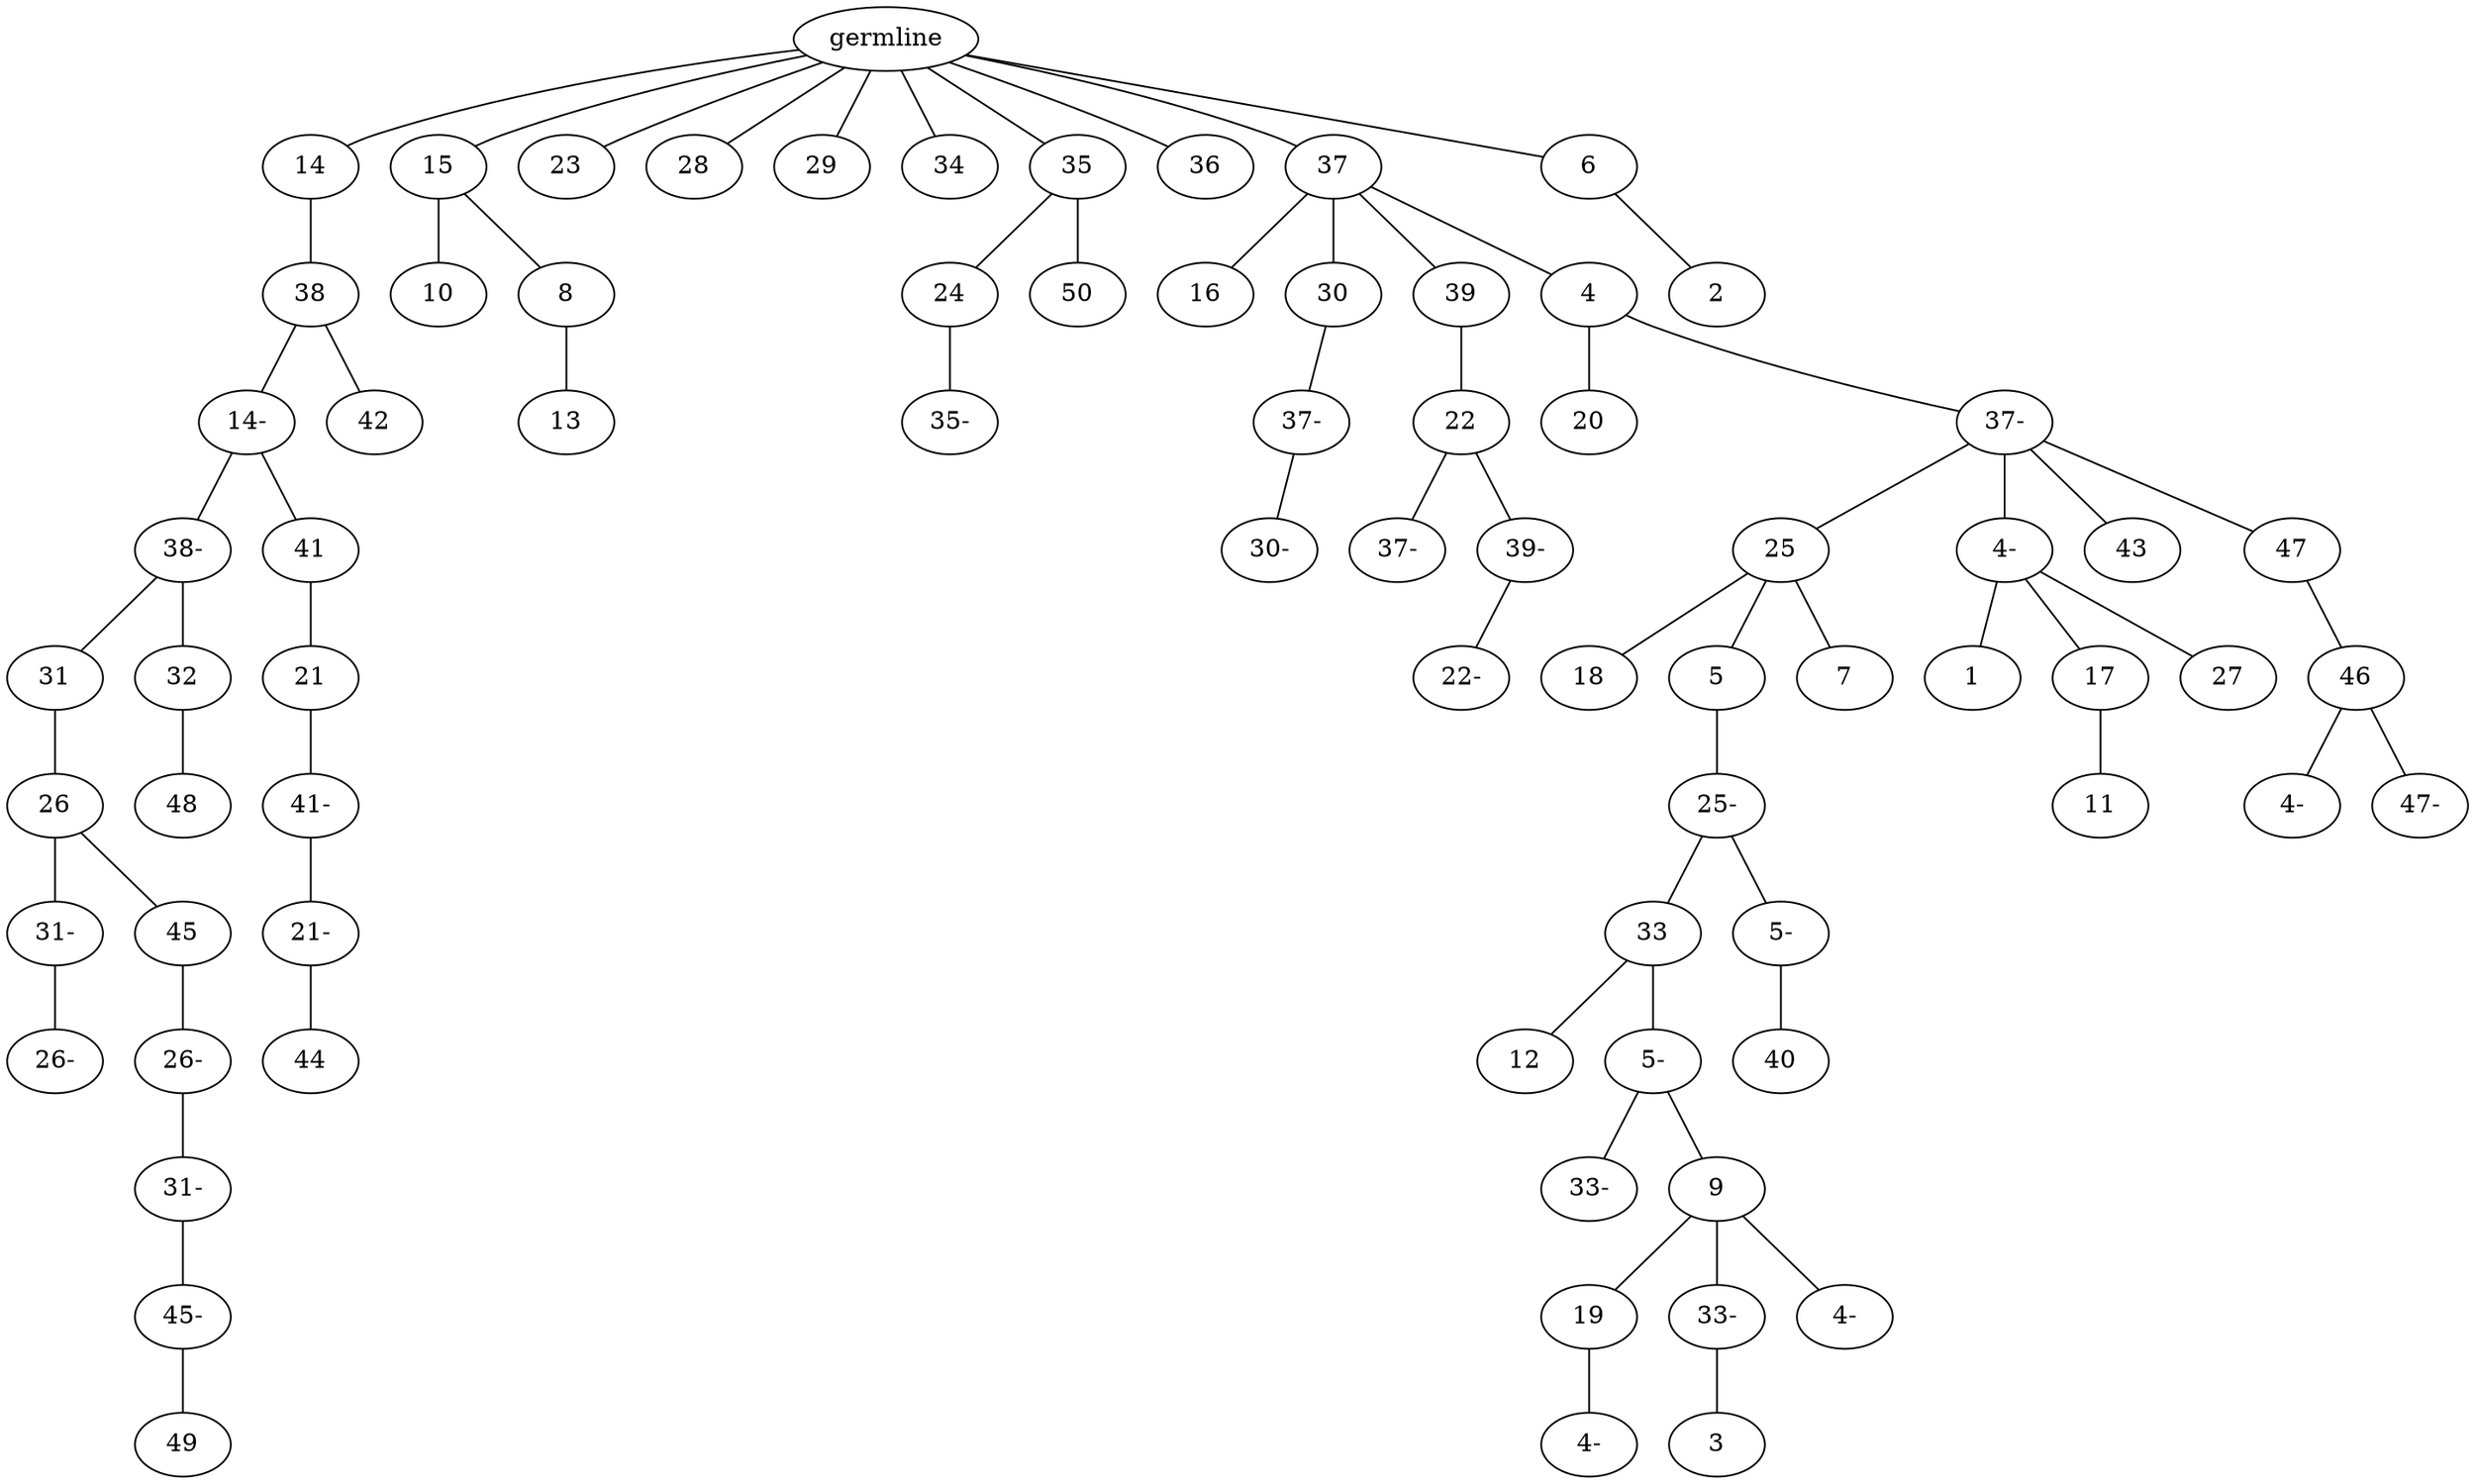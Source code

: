 graph tree {
    "140564574724048" [label="germline"];
    "140564574104016" [label="14"];
    "140564574103392" [label="38"];
    "140564574036368" [label="14-"];
    "140564574038672" [label="38-"];
    "140564574038336" [label="31"];
    "140564574038240" [label="26"];
    "140564574037040" [label="31-"];
    "140564574069184" [label="26-"];
    "140564574038432" [label="45"];
    "140564574070912" [label="26-"];
    "140564574070864" [label="31-"];
    "140564574068800" [label="45-"];
    "140564574069808" [label="49"];
    "140564574039248" [label="32"];
    "140564574037760" [label="48"];
    "140564574036080" [label="41"];
    "140564574039728" [label="21"];
    "140564574069760" [label="41-"];
    "140564574072784" [label="21-"];
    "140564574069568" [label="44"];
    "140564574036944" [label="42"];
    "140564574104064" [label="15"];
    "140564574038288" [label="10"];
    "140564574037520" [label="8"];
    "140564574037328" [label="13"];
    "140564574105408" [label="23"];
    "140564574104688" [label="28"];
    "140564574102480" [label="29"];
    "140564574038000" [label="34"];
    "140564574036272" [label="35"];
    "140564574071248" [label="24"];
    "140564574071344" [label="35-"];
    "140564574072736" [label="50"];
    "140564574038624" [label="36"];
    "140564574071824" [label="37"];
    "140564574069088" [label="16"];
    "140564574072208" [label="30"];
    "140564574070624" [label="37-"];
    "140564574072688" [label="30-"];
    "140564574071680" [label="39"];
    "140564574070480" [label="22"];
    "140564574072304" [label="37-"];
    "140564574070336" [label="39-"];
    "140564574071872" [label="22-"];
    "140564574070960" [label="4"];
    "140564574071488" [label="20"];
    "140564574069952" [label="37-"];
    "140564574071152" [label="25"];
    "140564574070240" [label="18"];
    "140564574069856" [label="5"];
    "140564573204432" [label="25-"];
    "140564573204048" [label="33"];
    "140564573201984" [label="12"];
    "140564573204144" [label="5-"];
    "140564573202272" [label="33-"];
    "140564573202896" [label="9"];
    "140564573201840" [label="19"];
    "140564574027936" [label="4-"];
    "140564573200736" [label="33-"];
    "140564573203520" [label="3"];
    "140564573203376" [label="4-"];
    "140564573202320" [label="5-"];
    "140564573202512" [label="40"];
    "140564574069328" [label="7"];
    "140564574070288" [label="4-"];
    "140564573204096" [label="1"];
    "140564573201408" [label="17"];
    "140564573203616" [label="11"];
    "140564573204240" [label="27"];
    "140564574068896" [label="43"];
    "140564574069136" [label="47"];
    "140564573200592" [label="46"];
    "140564573204336" [label="4-"];
    "140564573201360" [label="47-"];
    "140564574069232" [label="6"];
    "140564574070768" [label="2"];
    "140564574724048" -- "140564574104016";
    "140564574724048" -- "140564574104064";
    "140564574724048" -- "140564574105408";
    "140564574724048" -- "140564574104688";
    "140564574724048" -- "140564574102480";
    "140564574724048" -- "140564574038000";
    "140564574724048" -- "140564574036272";
    "140564574724048" -- "140564574038624";
    "140564574724048" -- "140564574071824";
    "140564574724048" -- "140564574069232";
    "140564574104016" -- "140564574103392";
    "140564574103392" -- "140564574036368";
    "140564574103392" -- "140564574036944";
    "140564574036368" -- "140564574038672";
    "140564574036368" -- "140564574036080";
    "140564574038672" -- "140564574038336";
    "140564574038672" -- "140564574039248";
    "140564574038336" -- "140564574038240";
    "140564574038240" -- "140564574037040";
    "140564574038240" -- "140564574038432";
    "140564574037040" -- "140564574069184";
    "140564574038432" -- "140564574070912";
    "140564574070912" -- "140564574070864";
    "140564574070864" -- "140564574068800";
    "140564574068800" -- "140564574069808";
    "140564574039248" -- "140564574037760";
    "140564574036080" -- "140564574039728";
    "140564574039728" -- "140564574069760";
    "140564574069760" -- "140564574072784";
    "140564574072784" -- "140564574069568";
    "140564574104064" -- "140564574038288";
    "140564574104064" -- "140564574037520";
    "140564574037520" -- "140564574037328";
    "140564574036272" -- "140564574071248";
    "140564574036272" -- "140564574072736";
    "140564574071248" -- "140564574071344";
    "140564574071824" -- "140564574069088";
    "140564574071824" -- "140564574072208";
    "140564574071824" -- "140564574071680";
    "140564574071824" -- "140564574070960";
    "140564574072208" -- "140564574070624";
    "140564574070624" -- "140564574072688";
    "140564574071680" -- "140564574070480";
    "140564574070480" -- "140564574072304";
    "140564574070480" -- "140564574070336";
    "140564574070336" -- "140564574071872";
    "140564574070960" -- "140564574071488";
    "140564574070960" -- "140564574069952";
    "140564574069952" -- "140564574071152";
    "140564574069952" -- "140564574070288";
    "140564574069952" -- "140564574068896";
    "140564574069952" -- "140564574069136";
    "140564574071152" -- "140564574070240";
    "140564574071152" -- "140564574069856";
    "140564574071152" -- "140564574069328";
    "140564574069856" -- "140564573204432";
    "140564573204432" -- "140564573204048";
    "140564573204432" -- "140564573202320";
    "140564573204048" -- "140564573201984";
    "140564573204048" -- "140564573204144";
    "140564573204144" -- "140564573202272";
    "140564573204144" -- "140564573202896";
    "140564573202896" -- "140564573201840";
    "140564573202896" -- "140564573200736";
    "140564573202896" -- "140564573203376";
    "140564573201840" -- "140564574027936";
    "140564573200736" -- "140564573203520";
    "140564573202320" -- "140564573202512";
    "140564574070288" -- "140564573204096";
    "140564574070288" -- "140564573201408";
    "140564574070288" -- "140564573204240";
    "140564573201408" -- "140564573203616";
    "140564574069136" -- "140564573200592";
    "140564573200592" -- "140564573204336";
    "140564573200592" -- "140564573201360";
    "140564574069232" -- "140564574070768";
}
